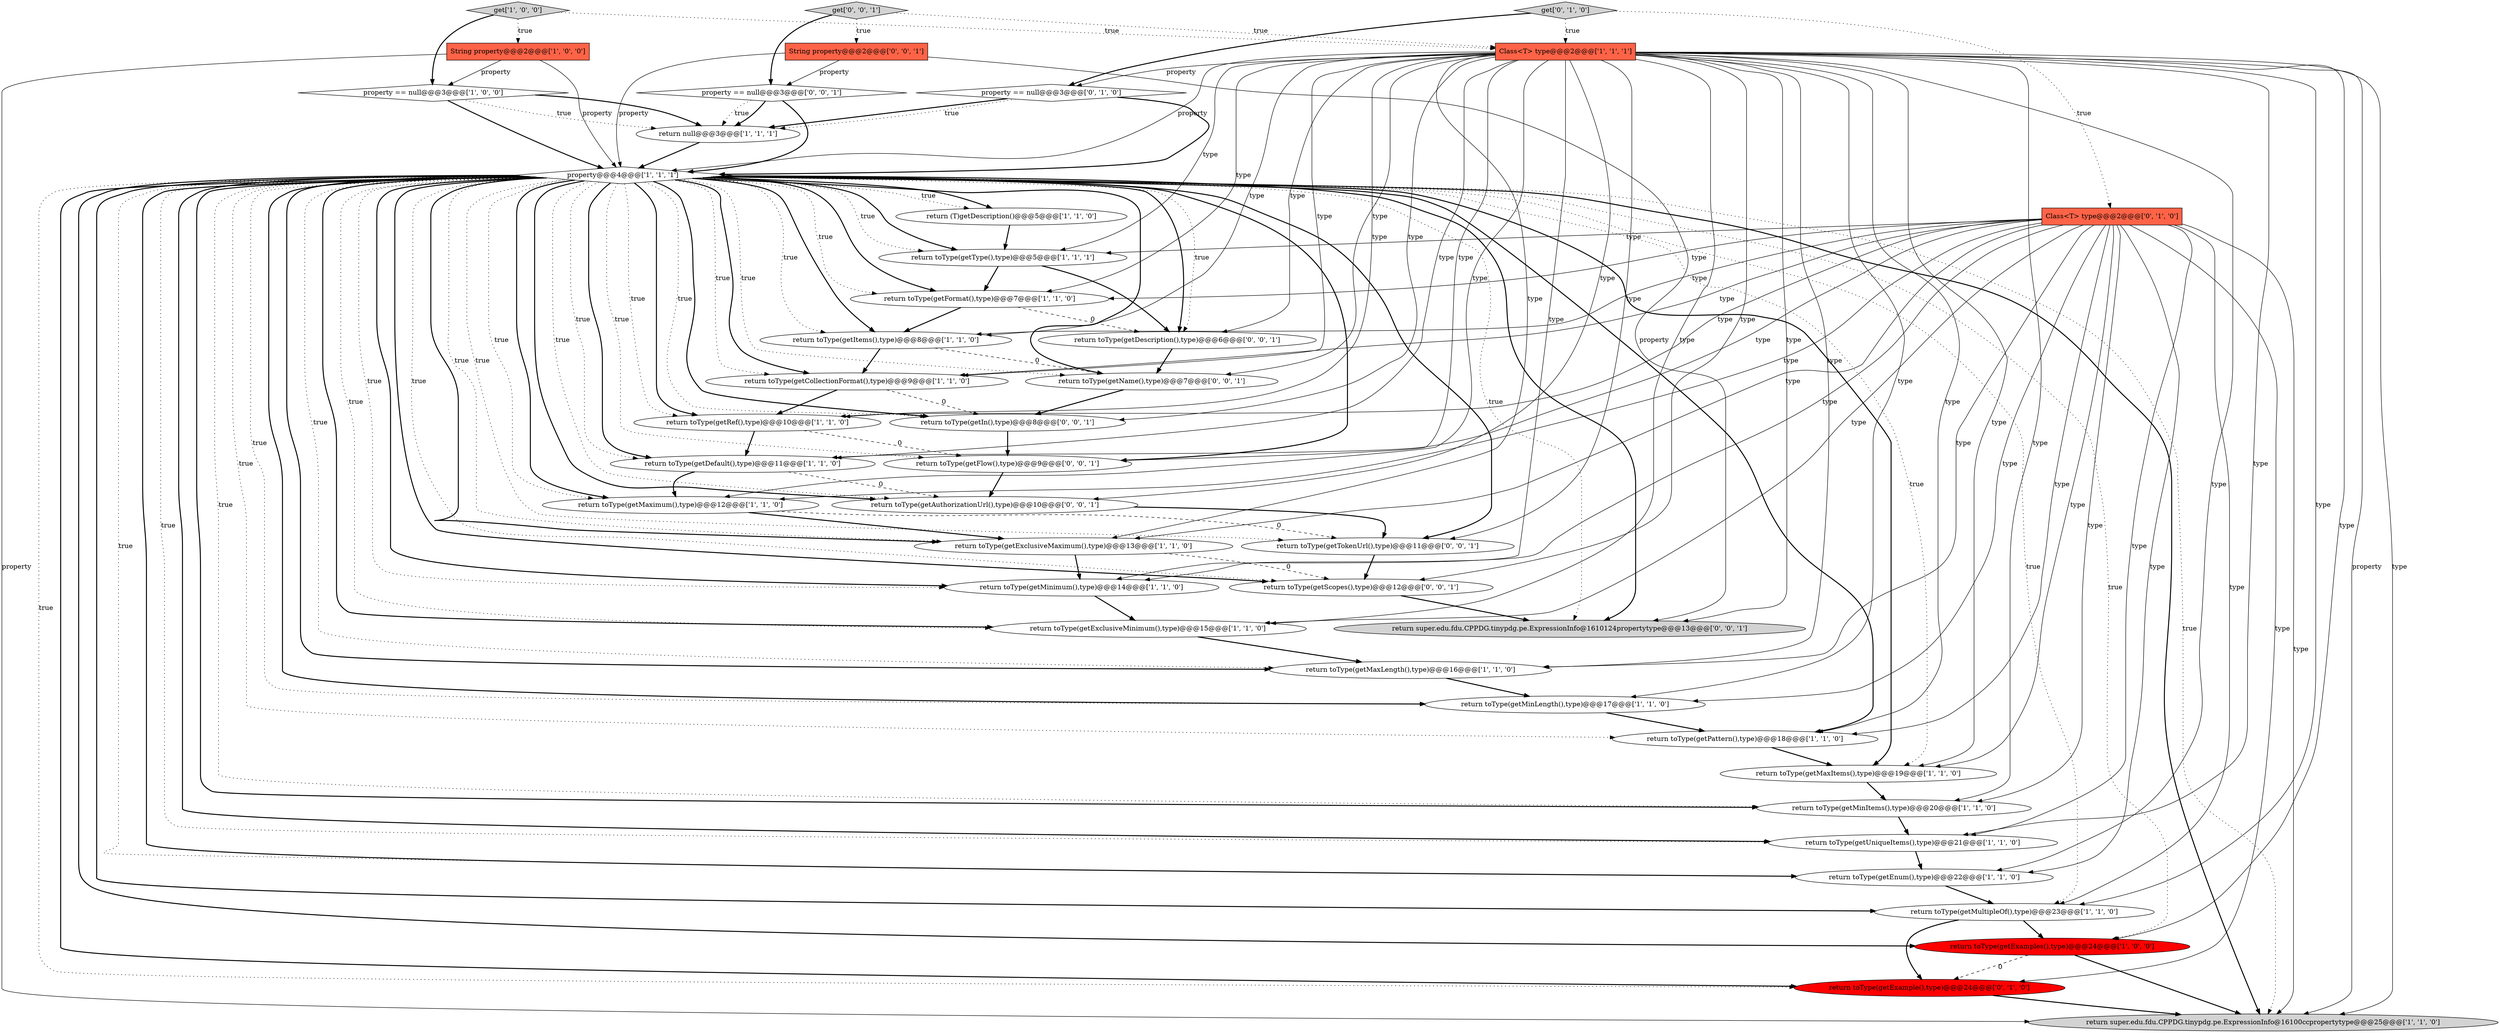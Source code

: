 digraph {
17 [style = filled, label = "Class<T> type@@@2@@@['1', '1', '1']", fillcolor = tomato, shape = box image = "AAA0AAABBB1BBB"];
25 [style = filled, label = "return toType(getExclusiveMaximum(),type)@@@13@@@['1', '1', '0']", fillcolor = white, shape = ellipse image = "AAA0AAABBB1BBB"];
15 [style = filled, label = "return toType(getExclusiveMinimum(),type)@@@15@@@['1', '1', '0']", fillcolor = white, shape = ellipse image = "AAA0AAABBB1BBB"];
34 [style = filled, label = "get['0', '0', '1']", fillcolor = lightgray, shape = diamond image = "AAA0AAABBB3BBB"];
39 [style = filled, label = "return toType(getDescription(),type)@@@6@@@['0', '0', '1']", fillcolor = white, shape = ellipse image = "AAA0AAABBB3BBB"];
33 [style = filled, label = "String property@@@2@@@['0', '0', '1']", fillcolor = tomato, shape = box image = "AAA0AAABBB3BBB"];
18 [style = filled, label = "return toType(getEnum(),type)@@@22@@@['1', '1', '0']", fillcolor = white, shape = ellipse image = "AAA0AAABBB1BBB"];
13 [style = filled, label = "return null@@@3@@@['1', '1', '1']", fillcolor = white, shape = ellipse image = "AAA0AAABBB1BBB"];
1 [style = filled, label = "return super.edu.fdu.CPPDG.tinypdg.pe.ExpressionInfo@16100ccpropertytype@@@25@@@['1', '1', '0']", fillcolor = lightgray, shape = ellipse image = "AAA0AAABBB1BBB"];
5 [style = filled, label = "return toType(getMultipleOf(),type)@@@23@@@['1', '1', '0']", fillcolor = white, shape = ellipse image = "AAA0AAABBB1BBB"];
6 [style = filled, label = "property == null@@@3@@@['1', '0', '0']", fillcolor = white, shape = diamond image = "AAA0AAABBB1BBB"];
2 [style = filled, label = "return toType(getFormat(),type)@@@7@@@['1', '1', '0']", fillcolor = white, shape = ellipse image = "AAA0AAABBB1BBB"];
35 [style = filled, label = "return super.edu.fdu.CPPDG.tinypdg.pe.ExpressionInfo@1610124propertytype@@@13@@@['0', '0', '1']", fillcolor = lightgray, shape = ellipse image = "AAA0AAABBB3BBB"];
29 [style = filled, label = "return toType(getExample(),type)@@@24@@@['0', '1', '0']", fillcolor = red, shape = ellipse image = "AAA1AAABBB2BBB"];
4 [style = filled, label = "return toType(getMinLength(),type)@@@17@@@['1', '1', '0']", fillcolor = white, shape = ellipse image = "AAA0AAABBB1BBB"];
3 [style = filled, label = "return toType(getMinItems(),type)@@@20@@@['1', '1', '0']", fillcolor = white, shape = ellipse image = "AAA0AAABBB1BBB"];
7 [style = filled, label = "return toType(getItems(),type)@@@8@@@['1', '1', '0']", fillcolor = white, shape = ellipse image = "AAA0AAABBB1BBB"];
12 [style = filled, label = "return toType(getDefault(),type)@@@11@@@['1', '1', '0']", fillcolor = white, shape = ellipse image = "AAA0AAABBB1BBB"];
22 [style = filled, label = "return toType(getRef(),type)@@@10@@@['1', '1', '0']", fillcolor = white, shape = ellipse image = "AAA0AAABBB1BBB"];
10 [style = filled, label = "get['1', '0', '0']", fillcolor = lightgray, shape = diamond image = "AAA0AAABBB1BBB"];
41 [style = filled, label = "return toType(getAuthorizationUrl(),type)@@@10@@@['0', '0', '1']", fillcolor = white, shape = ellipse image = "AAA0AAABBB3BBB"];
20 [style = filled, label = "return toType(getMaximum(),type)@@@12@@@['1', '1', '0']", fillcolor = white, shape = ellipse image = "AAA0AAABBB1BBB"];
24 [style = filled, label = "return (T)getDescription()@@@5@@@['1', '1', '0']", fillcolor = white, shape = ellipse image = "AAA0AAABBB1BBB"];
23 [style = filled, label = "return toType(getExamples(),type)@@@24@@@['1', '0', '0']", fillcolor = red, shape = ellipse image = "AAA1AAABBB1BBB"];
9 [style = filled, label = "return toType(getMinimum(),type)@@@14@@@['1', '1', '0']", fillcolor = white, shape = ellipse image = "AAA0AAABBB1BBB"];
36 [style = filled, label = "return toType(getScopes(),type)@@@12@@@['0', '0', '1']", fillcolor = white, shape = ellipse image = "AAA0AAABBB3BBB"];
31 [style = filled, label = "return toType(getIn(),type)@@@8@@@['0', '0', '1']", fillcolor = white, shape = ellipse image = "AAA0AAABBB3BBB"];
21 [style = filled, label = "return toType(getCollectionFormat(),type)@@@9@@@['1', '1', '0']", fillcolor = white, shape = ellipse image = "AAA0AAABBB1BBB"];
0 [style = filled, label = "return toType(getPattern(),type)@@@18@@@['1', '1', '0']", fillcolor = white, shape = ellipse image = "AAA0AAABBB1BBB"];
27 [style = filled, label = "Class<T> type@@@2@@@['0', '1', '0']", fillcolor = tomato, shape = box image = "AAA0AAABBB2BBB"];
40 [style = filled, label = "return toType(getTokenUrl(),type)@@@11@@@['0', '0', '1']", fillcolor = white, shape = ellipse image = "AAA0AAABBB3BBB"];
19 [style = filled, label = "return toType(getType(),type)@@@5@@@['1', '1', '1']", fillcolor = white, shape = ellipse image = "AAA0AAABBB1BBB"];
28 [style = filled, label = "get['0', '1', '0']", fillcolor = lightgray, shape = diamond image = "AAA0AAABBB2BBB"];
37 [style = filled, label = "return toType(getName(),type)@@@7@@@['0', '0', '1']", fillcolor = white, shape = ellipse image = "AAA0AAABBB3BBB"];
38 [style = filled, label = "property == null@@@3@@@['0', '0', '1']", fillcolor = white, shape = diamond image = "AAA0AAABBB3BBB"];
30 [style = filled, label = "property == null@@@3@@@['0', '1', '0']", fillcolor = white, shape = diamond image = "AAA0AAABBB2BBB"];
8 [style = filled, label = "property@@@4@@@['1', '1', '1']", fillcolor = white, shape = diamond image = "AAA0AAABBB1BBB"];
26 [style = filled, label = "return toType(getUniqueItems(),type)@@@21@@@['1', '1', '0']", fillcolor = white, shape = ellipse image = "AAA0AAABBB1BBB"];
16 [style = filled, label = "return toType(getMaxLength(),type)@@@16@@@['1', '1', '0']", fillcolor = white, shape = ellipse image = "AAA0AAABBB1BBB"];
32 [style = filled, label = "return toType(getFlow(),type)@@@9@@@['0', '0', '1']", fillcolor = white, shape = ellipse image = "AAA0AAABBB3BBB"];
14 [style = filled, label = "String property@@@2@@@['1', '0', '0']", fillcolor = tomato, shape = box image = "AAA0AAABBB1BBB"];
11 [style = filled, label = "return toType(getMaxItems(),type)@@@19@@@['1', '1', '0']", fillcolor = white, shape = ellipse image = "AAA0AAABBB1BBB"];
27->21 [style = solid, label="type"];
27->12 [style = solid, label="type"];
8->16 [style = bold, label=""];
27->3 [style = solid, label="type"];
17->30 [style = solid, label="property"];
30->13 [style = bold, label=""];
20->40 [style = dashed, label="0"];
8->16 [style = dotted, label="true"];
27->26 [style = solid, label="type"];
14->1 [style = solid, label="property"];
8->40 [style = bold, label=""];
8->4 [style = dotted, label="true"];
8->37 [style = dotted, label="true"];
8->0 [style = bold, label=""];
8->1 [style = bold, label=""];
8->36 [style = bold, label=""];
8->20 [style = bold, label=""];
17->31 [style = solid, label="type"];
25->36 [style = dashed, label="0"];
37->31 [style = bold, label=""];
14->8 [style = solid, label="property"];
17->1 [style = solid, label="property"];
8->22 [style = dotted, label="true"];
8->0 [style = dotted, label="true"];
8->20 [style = dotted, label="true"];
17->25 [style = solid, label="type"];
27->2 [style = solid, label="type"];
17->15 [style = solid, label="type"];
28->27 [style = dotted, label="true"];
8->4 [style = bold, label=""];
17->26 [style = solid, label="type"];
30->8 [style = bold, label=""];
29->1 [style = bold, label=""];
8->39 [style = bold, label=""];
8->11 [style = bold, label=""];
27->15 [style = solid, label="type"];
8->31 [style = dotted, label="true"];
33->8 [style = solid, label="property"];
5->29 [style = bold, label=""];
17->41 [style = solid, label="type"];
24->19 [style = bold, label=""];
8->23 [style = bold, label=""];
5->23 [style = bold, label=""];
17->20 [style = solid, label="type"];
28->30 [style = bold, label=""];
8->18 [style = bold, label=""];
27->4 [style = solid, label="type"];
6->13 [style = dotted, label="true"];
38->13 [style = dotted, label="true"];
17->7 [style = solid, label="type"];
19->39 [style = bold, label=""];
8->7 [style = dotted, label="true"];
8->23 [style = dotted, label="true"];
8->40 [style = dotted, label="true"];
19->2 [style = bold, label=""];
28->17 [style = dotted, label="true"];
17->1 [style = solid, label="type"];
20->25 [style = bold, label=""];
17->19 [style = solid, label="type"];
8->22 [style = bold, label=""];
27->16 [style = solid, label="type"];
4->0 [style = bold, label=""];
27->25 [style = solid, label="type"];
8->12 [style = dotted, label="true"];
27->29 [style = solid, label="type"];
21->22 [style = bold, label=""];
2->39 [style = dashed, label="0"];
8->18 [style = dotted, label="true"];
17->9 [style = solid, label="type"];
17->23 [style = solid, label="type"];
27->18 [style = solid, label="type"];
8->29 [style = dotted, label="true"];
34->38 [style = bold, label=""];
36->35 [style = bold, label=""];
33->38 [style = solid, label="property"];
33->35 [style = solid, label="property"];
17->2 [style = solid, label="type"];
8->19 [style = dotted, label="true"];
8->24 [style = bold, label=""];
39->37 [style = bold, label=""];
8->25 [style = dotted, label="true"];
17->37 [style = solid, label="type"];
17->39 [style = solid, label="type"];
17->22 [style = solid, label="type"];
8->15 [style = bold, label=""];
8->41 [style = bold, label=""];
17->40 [style = solid, label="type"];
8->21 [style = dotted, label="true"];
8->31 [style = bold, label=""];
17->21 [style = solid, label="type"];
27->22 [style = solid, label="type"];
8->35 [style = dotted, label="true"];
27->20 [style = solid, label="type"];
8->2 [style = dotted, label="true"];
31->32 [style = bold, label=""];
25->9 [style = bold, label=""];
8->3 [style = bold, label=""];
12->20 [style = bold, label=""];
8->15 [style = dotted, label="true"];
8->39 [style = dotted, label="true"];
0->11 [style = bold, label=""];
3->26 [style = bold, label=""];
17->8 [style = solid, label="property"];
17->4 [style = solid, label="type"];
8->41 [style = dotted, label="true"];
17->12 [style = solid, label="type"];
17->18 [style = solid, label="type"];
8->3 [style = dotted, label="true"];
8->24 [style = dotted, label="true"];
27->9 [style = solid, label="type"];
10->6 [style = bold, label=""];
8->35 [style = bold, label=""];
12->41 [style = dashed, label="0"];
10->17 [style = dotted, label="true"];
21->31 [style = dashed, label="0"];
30->13 [style = dotted, label="true"];
8->2 [style = bold, label=""];
41->40 [style = bold, label=""];
11->3 [style = bold, label=""];
40->36 [style = bold, label=""];
6->13 [style = bold, label=""];
34->33 [style = dotted, label="true"];
8->11 [style = dotted, label="true"];
32->41 [style = bold, label=""];
27->7 [style = solid, label="type"];
38->8 [style = bold, label=""];
8->9 [style = dotted, label="true"];
8->36 [style = dotted, label="true"];
8->37 [style = bold, label=""];
16->4 [style = bold, label=""];
27->5 [style = solid, label="type"];
8->12 [style = bold, label=""];
8->26 [style = dotted, label="true"];
17->0 [style = solid, label="type"];
8->32 [style = bold, label=""];
8->19 [style = bold, label=""];
8->26 [style = bold, label=""];
22->32 [style = dashed, label="0"];
17->16 [style = solid, label="type"];
17->3 [style = solid, label="type"];
8->32 [style = dotted, label="true"];
15->16 [style = bold, label=""];
23->29 [style = dashed, label="0"];
8->7 [style = bold, label=""];
17->36 [style = solid, label="type"];
10->14 [style = dotted, label="true"];
8->1 [style = dotted, label="true"];
17->35 [style = solid, label="type"];
8->5 [style = bold, label=""];
17->32 [style = solid, label="type"];
8->5 [style = dotted, label="true"];
14->6 [style = solid, label="property"];
34->17 [style = dotted, label="true"];
9->15 [style = bold, label=""];
22->12 [style = bold, label=""];
18->5 [style = bold, label=""];
6->8 [style = bold, label=""];
8->9 [style = bold, label=""];
27->19 [style = solid, label="type"];
8->21 [style = bold, label=""];
7->21 [style = bold, label=""];
23->1 [style = bold, label=""];
27->0 [style = solid, label="type"];
7->37 [style = dashed, label="0"];
17->5 [style = solid, label="type"];
2->7 [style = bold, label=""];
13->8 [style = bold, label=""];
27->1 [style = solid, label="type"];
38->13 [style = bold, label=""];
8->25 [style = bold, label=""];
8->29 [style = bold, label=""];
27->11 [style = solid, label="type"];
26->18 [style = bold, label=""];
17->11 [style = solid, label="type"];
}
